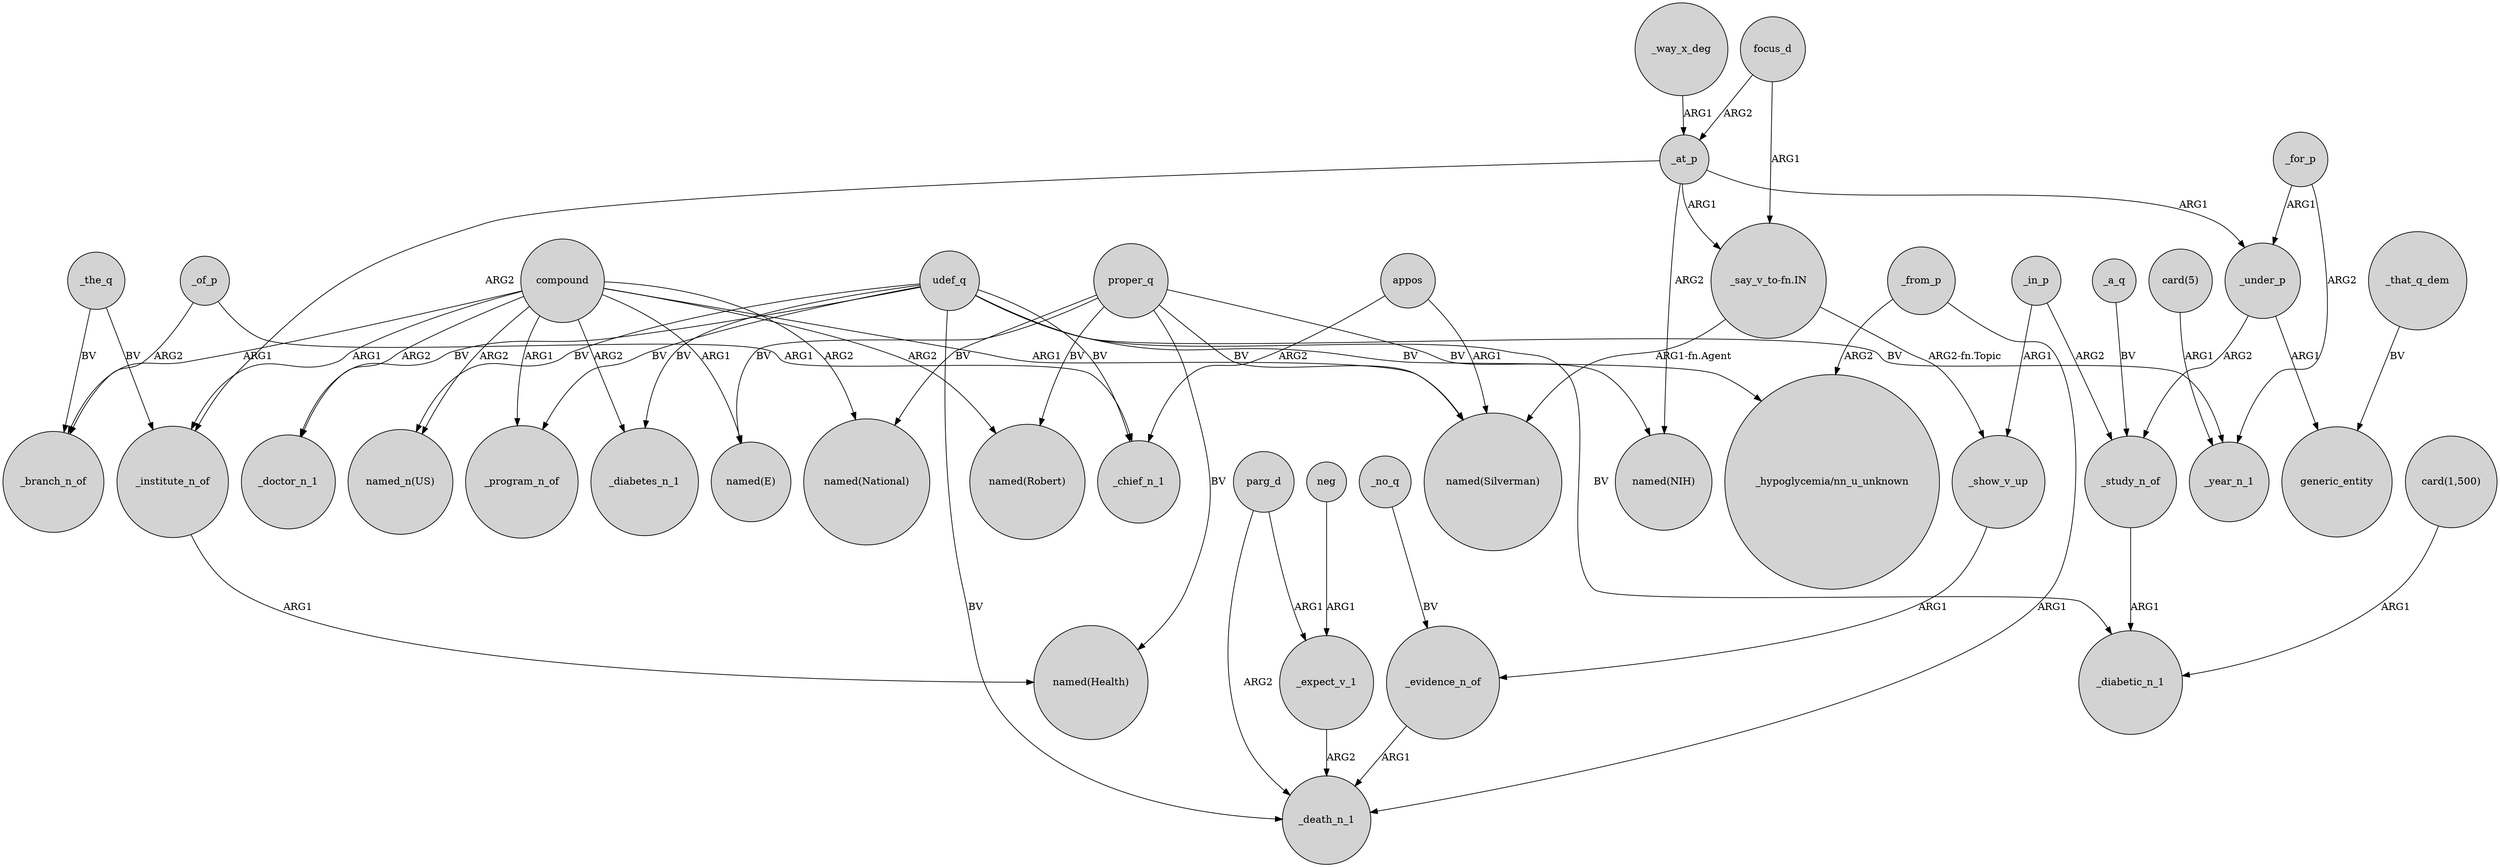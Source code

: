 digraph {
	node [shape=circle style=filled]
	_under_p -> _study_n_of [label=ARG2]
	compound -> _doctor_n_1 [label=ARG2]
	_a_q -> _study_n_of [label=BV]
	udef_q -> "named_n(US)" [label=BV]
	compound -> _branch_n_of [label=ARG1]
	_the_q -> _institute_n_of [label=BV]
	_for_p -> _year_n_1 [label=ARG2]
	proper_q -> "named(Silverman)" [label=BV]
	"card(5)" -> _year_n_1 [label=ARG1]
	_that_q_dem -> generic_entity [label=BV]
	appos -> _chief_n_1 [label=ARG2]
	_study_n_of -> _diabetic_n_1 [label=ARG1]
	_at_p -> _under_p [label=ARG1]
	compound -> "named(Silverman)" [label=ARG1]
	compound -> _diabetes_n_1 [label=ARG2]
	compound -> "named(Robert)" [label=ARG2]
	_evidence_n_of -> _death_n_1 [label=ARG1]
	neg -> _expect_v_1 [label=ARG1]
	parg_d -> _death_n_1 [label=ARG2]
	_from_p -> "_hypoglycemia/nn_u_unknown" [label=ARG2]
	udef_q -> _program_n_of [label=BV]
	proper_q -> "named(Health)" [label=BV]
	_no_q -> _evidence_n_of [label=BV]
	_at_p -> "named(NIH)" [label=ARG2]
	udef_q -> "_hypoglycemia/nn_u_unknown" [label=BV]
	focus_d -> _at_p [label=ARG2]
	proper_q -> "named(E)" [label=BV]
	_of_p -> _chief_n_1 [label=ARG1]
	udef_q -> _doctor_n_1 [label=BV]
	"_say_v_to-fn.IN" -> "named(Silverman)" [label="ARG1-fn.Agent"]
	compound -> "named_n(US)" [label=ARG2]
	parg_d -> _expect_v_1 [label=ARG1]
	_show_v_up -> _evidence_n_of [label=ARG1]
	compound -> "named(National)" [label=ARG2]
	_at_p -> _institute_n_of [label=ARG2]
	udef_q -> _chief_n_1 [label=BV]
	udef_q -> _diabetic_n_1 [label=BV]
	"card(1,500)" -> _diabetic_n_1 [label=ARG1]
	proper_q -> "named(Robert)" [label=BV]
	_at_p -> "_say_v_to-fn.IN" [label=ARG1]
	_from_p -> _death_n_1 [label=ARG1]
	_institute_n_of -> "named(Health)" [label=ARG1]
	proper_q -> "named(NIH)" [label=BV]
	_way_x_deg -> _at_p [label=ARG1]
	_of_p -> _branch_n_of [label=ARG2]
	"_say_v_to-fn.IN" -> _show_v_up [label="ARG2-fn.Topic"]
	_expect_v_1 -> _death_n_1 [label=ARG2]
	appos -> "named(Silverman)" [label=ARG1]
	udef_q -> _death_n_1 [label=BV]
	_in_p -> _show_v_up [label=ARG1]
	_in_p -> _study_n_of [label=ARG2]
	udef_q -> _year_n_1 [label=BV]
	proper_q -> "named(National)" [label=BV]
	compound -> _program_n_of [label=ARG1]
	_the_q -> _branch_n_of [label=BV]
	_for_p -> _under_p [label=ARG1]
	compound -> "named(E)" [label=ARG1]
	compound -> _institute_n_of [label=ARG1]
	_under_p -> generic_entity [label=ARG1]
	focus_d -> "_say_v_to-fn.IN" [label=ARG1]
	udef_q -> _diabetes_n_1 [label=BV]
}
